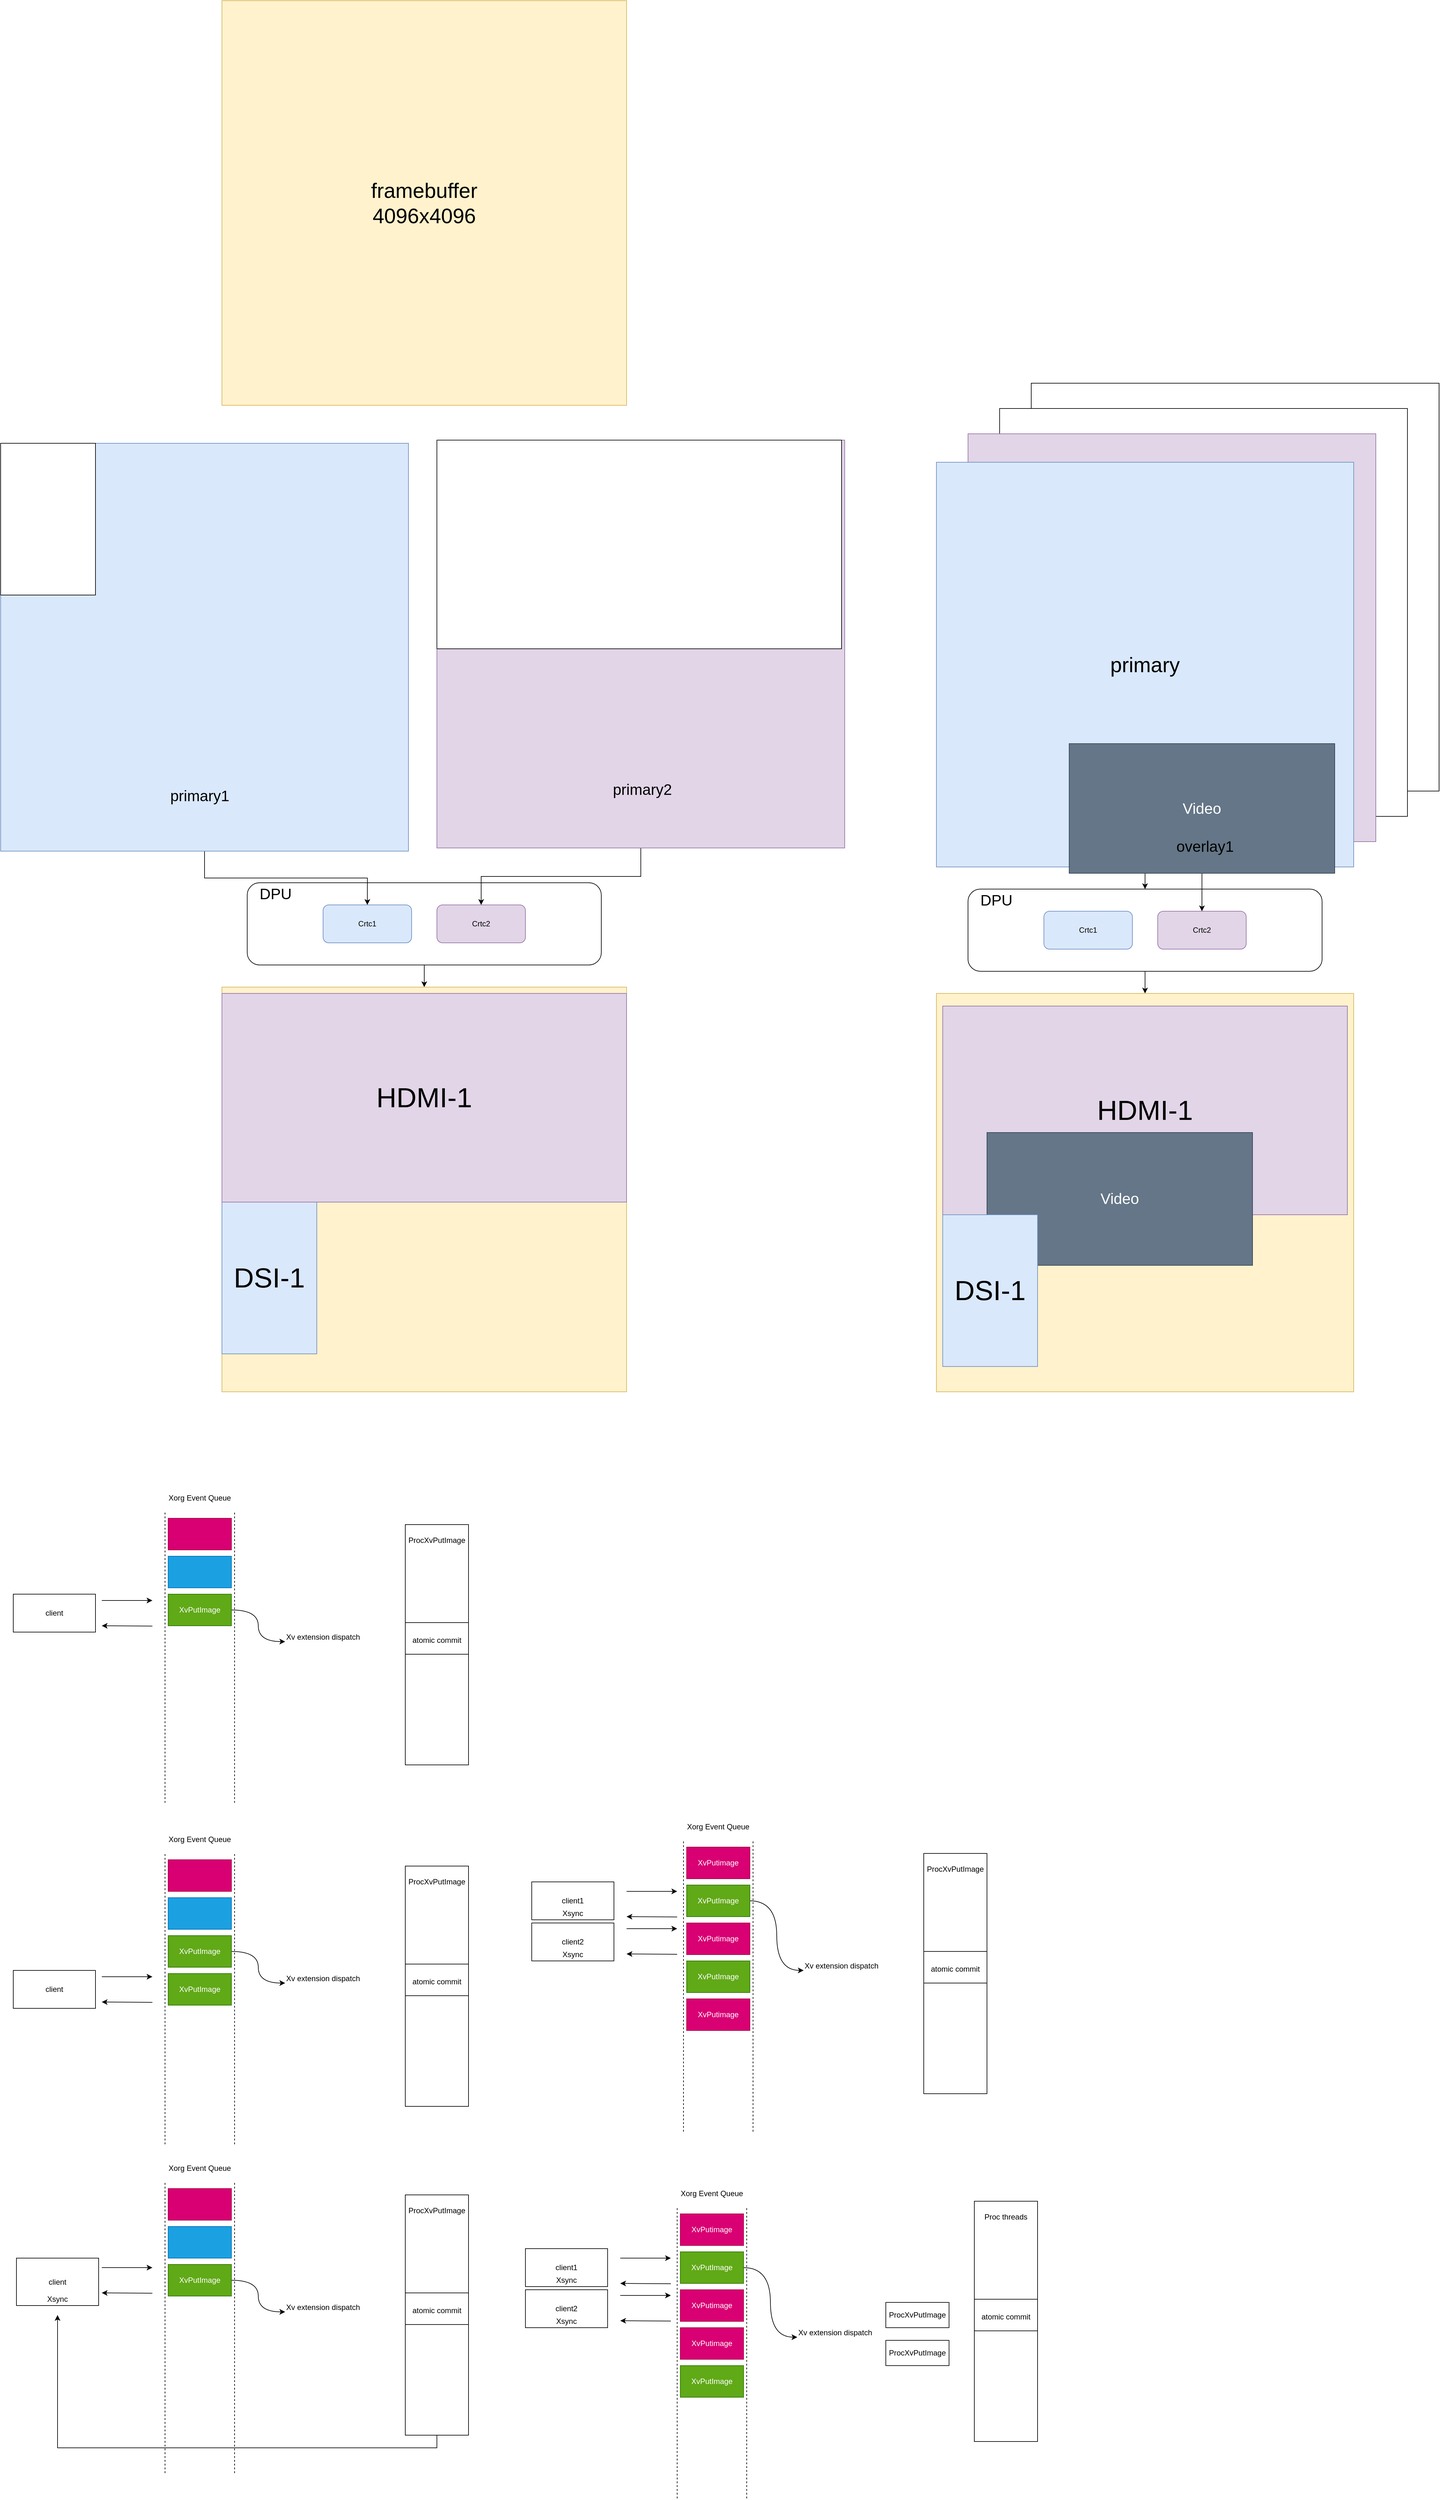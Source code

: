 <mxfile version="24.7.4">
  <diagram name="第 1 页" id="Oe-4cTkl3s7n0xvDIH4M">
    <mxGraphModel dx="6310" dy="5865" grid="1" gridSize="10" guides="1" tooltips="1" connect="1" arrows="1" fold="1" page="1" pageScale="1" pageWidth="4681" pageHeight="3300" math="0" shadow="0">
      <root>
        <mxCell id="0" />
        <mxCell id="1" parent="0" />
        <mxCell id="RSwYuJNzkGerV1QqQmZ3-30" value="" style="whiteSpace=wrap;html=1;aspect=fixed;" parent="1" vertex="1">
          <mxGeometry x="1430" y="-105" width="645" height="645" as="geometry" />
        </mxCell>
        <mxCell id="RSwYuJNzkGerV1QqQmZ3-29" value="" style="whiteSpace=wrap;html=1;aspect=fixed;" parent="1" vertex="1">
          <mxGeometry x="1380" y="-65" width="645" height="645" as="geometry" />
        </mxCell>
        <mxCell id="RSwYuJNzkGerV1QqQmZ3-28" value="" style="whiteSpace=wrap;html=1;aspect=fixed;fillColor=#e1d5e7;strokeColor=#9673a6;" parent="1" vertex="1">
          <mxGeometry x="1330" y="-25" width="645" height="645" as="geometry" />
        </mxCell>
        <mxCell id="RSwYuJNzkGerV1QqQmZ3-15" style="edgeStyle=orthogonalEdgeStyle;rounded=0;orthogonalLoop=1;jettySize=auto;html=1;entryX=0.5;entryY=0;entryDx=0;entryDy=0;" parent="1" source="RSwYuJNzkGerV1QqQmZ3-8" target="RSwYuJNzkGerV1QqQmZ3-5" edge="1">
          <mxGeometry relative="1" as="geometry" />
        </mxCell>
        <mxCell id="RSwYuJNzkGerV1QqQmZ3-8" value="" style="rounded=1;whiteSpace=wrap;html=1;" parent="1" vertex="1">
          <mxGeometry x="190" y="685" width="560" height="130" as="geometry" />
        </mxCell>
        <mxCell id="RSwYuJNzkGerV1QqQmZ3-5" value="" style="rounded=0;whiteSpace=wrap;html=1;fillColor=#fff2cc;strokeColor=#d6b656;" parent="1" vertex="1">
          <mxGeometry x="150" y="850" width="640" height="640" as="geometry" />
        </mxCell>
        <mxCell id="RSwYuJNzkGerV1QqQmZ3-1" value="Crtc1" style="rounded=1;whiteSpace=wrap;html=1;fillColor=#dae8fc;strokeColor=#6c8ebf;" parent="1" vertex="1">
          <mxGeometry x="310" y="720" width="140" height="60" as="geometry" />
        </mxCell>
        <mxCell id="RSwYuJNzkGerV1QqQmZ3-2" value="Crtc2" style="rounded=1;whiteSpace=wrap;html=1;fillColor=#e1d5e7;strokeColor=#9673a6;" parent="1" vertex="1">
          <mxGeometry x="490" y="720" width="140" height="60" as="geometry" />
        </mxCell>
        <mxCell id="RSwYuJNzkGerV1QqQmZ3-3" value="&lt;font style=&quot;font-size: 44px;&quot;&gt;DSI-1&lt;/font&gt;" style="rounded=0;whiteSpace=wrap;html=1;fillColor=#dae8fc;strokeColor=#6c8ebf;" parent="1" vertex="1">
          <mxGeometry x="150" y="1190" width="150" height="240" as="geometry" />
        </mxCell>
        <mxCell id="RSwYuJNzkGerV1QqQmZ3-4" value="&lt;font style=&quot;font-size: 44px;&quot;&gt;HDMI-1&lt;/font&gt;" style="rounded=0;whiteSpace=wrap;html=1;fillColor=#e1d5e7;strokeColor=#9673a6;" parent="1" vertex="1">
          <mxGeometry x="150" y="860" width="640" height="330" as="geometry" />
        </mxCell>
        <mxCell id="RSwYuJNzkGerV1QqQmZ3-9" value="&lt;font style=&quot;font-size: 24px;&quot;&gt;DPU&lt;/font&gt;" style="text;html=1;align=center;verticalAlign=middle;whiteSpace=wrap;rounded=0;" parent="1" vertex="1">
          <mxGeometry x="200" y="685" width="70" height="35" as="geometry" />
        </mxCell>
        <mxCell id="RSwYuJNzkGerV1QqQmZ3-17" style="edgeStyle=orthogonalEdgeStyle;rounded=0;orthogonalLoop=1;jettySize=auto;html=1;entryX=0.5;entryY=0;entryDx=0;entryDy=0;" parent="1" source="RSwYuJNzkGerV1QqQmZ3-18" target="RSwYuJNzkGerV1QqQmZ3-19" edge="1">
          <mxGeometry relative="1" as="geometry" />
        </mxCell>
        <mxCell id="RSwYuJNzkGerV1QqQmZ3-18" value="" style="rounded=1;whiteSpace=wrap;html=1;" parent="1" vertex="1">
          <mxGeometry x="1330" y="695" width="560" height="130" as="geometry" />
        </mxCell>
        <mxCell id="RSwYuJNzkGerV1QqQmZ3-19" value="" style="rounded=0;whiteSpace=wrap;html=1;fillColor=#fff2cc;strokeColor=#d6b656;" parent="1" vertex="1">
          <mxGeometry x="1280" y="860" width="660" height="630" as="geometry" />
        </mxCell>
        <mxCell id="RSwYuJNzkGerV1QqQmZ3-20" value="Crtc1" style="rounded=1;whiteSpace=wrap;html=1;fillColor=#dae8fc;strokeColor=#6c8ebf;" parent="1" vertex="1">
          <mxGeometry x="1450" y="730" width="140" height="60" as="geometry" />
        </mxCell>
        <mxCell id="RSwYuJNzkGerV1QqQmZ3-21" value="Crtc2" style="rounded=1;whiteSpace=wrap;html=1;fillColor=#e1d5e7;strokeColor=#9673a6;" parent="1" vertex="1">
          <mxGeometry x="1630" y="730" width="140" height="60" as="geometry" />
        </mxCell>
        <mxCell id="RSwYuJNzkGerV1QqQmZ3-23" value="&lt;font style=&quot;font-size: 44px;&quot;&gt;HDMI-1&lt;/font&gt;" style="rounded=0;whiteSpace=wrap;html=1;fillColor=#e1d5e7;strokeColor=#9673a6;" parent="1" vertex="1">
          <mxGeometry x="1290" y="880" width="640" height="330" as="geometry" />
        </mxCell>
        <mxCell id="RSwYuJNzkGerV1QqQmZ3-24" style="edgeStyle=orthogonalEdgeStyle;rounded=0;orthogonalLoop=1;jettySize=auto;html=1;entryX=0.5;entryY=0;entryDx=0;entryDy=0;" parent="1" source="RSwYuJNzkGerV1QqQmZ3-25" target="RSwYuJNzkGerV1QqQmZ3-18" edge="1">
          <mxGeometry relative="1" as="geometry" />
        </mxCell>
        <mxCell id="RSwYuJNzkGerV1QqQmZ3-25" value="&lt;span style=&quot;font-size: 33px;&quot;&gt;primary&lt;/span&gt;" style="rounded=0;whiteSpace=wrap;html=1;fillColor=#dae8fc;strokeColor=#6c8ebf;" parent="1" vertex="1">
          <mxGeometry x="1280" y="20" width="660" height="640" as="geometry" />
        </mxCell>
        <mxCell id="RSwYuJNzkGerV1QqQmZ3-26" value="&lt;font style=&quot;font-size: 24px;&quot;&gt;DPU&lt;/font&gt;" style="text;html=1;align=center;verticalAlign=middle;whiteSpace=wrap;rounded=0;" parent="1" vertex="1">
          <mxGeometry x="1340" y="695" width="70" height="35" as="geometry" />
        </mxCell>
        <mxCell id="RSwYuJNzkGerV1QqQmZ3-43" style="edgeStyle=orthogonalEdgeStyle;rounded=0;orthogonalLoop=1;jettySize=auto;html=1;" parent="1" source="RSwYuJNzkGerV1QqQmZ3-27" target="RSwYuJNzkGerV1QqQmZ3-21" edge="1">
          <mxGeometry relative="1" as="geometry" />
        </mxCell>
        <mxCell id="RSwYuJNzkGerV1QqQmZ3-27" value="&lt;font style=&quot;font-size: 24px;&quot;&gt;Video&lt;/font&gt;" style="rounded=0;whiteSpace=wrap;html=1;fillColor=#647687;fontColor=#ffffff;strokeColor=#314354;" parent="1" vertex="1">
          <mxGeometry x="1490" y="465" width="420" height="205" as="geometry" />
        </mxCell>
        <mxCell id="RSwYuJNzkGerV1QqQmZ3-37" style="edgeStyle=orthogonalEdgeStyle;rounded=0;orthogonalLoop=1;jettySize=auto;html=1;" parent="1" source="RSwYuJNzkGerV1QqQmZ3-31" target="RSwYuJNzkGerV1QqQmZ3-1" edge="1">
          <mxGeometry relative="1" as="geometry" />
        </mxCell>
        <mxCell id="RSwYuJNzkGerV1QqQmZ3-31" value="" style="whiteSpace=wrap;html=1;aspect=fixed;fillColor=#dae8fc;strokeColor=#6c8ebf;" parent="1" vertex="1">
          <mxGeometry x="-200" y="-10" width="645" height="645" as="geometry" />
        </mxCell>
        <mxCell id="RSwYuJNzkGerV1QqQmZ3-32" value="&lt;font style=&quot;font-size: 33px;&quot;&gt;framebuffer&lt;/font&gt;&lt;div&gt;&lt;font style=&quot;font-size: 33px;&quot;&gt;4096x4096&lt;/font&gt;&lt;/div&gt;" style="rounded=0;whiteSpace=wrap;html=1;fillColor=#fff2cc;strokeColor=#d6b656;" parent="1" vertex="1">
          <mxGeometry x="150" y="-710" width="640" height="640" as="geometry" />
        </mxCell>
        <mxCell id="RSwYuJNzkGerV1QqQmZ3-38" style="edgeStyle=orthogonalEdgeStyle;rounded=0;orthogonalLoop=1;jettySize=auto;html=1;entryX=0.5;entryY=0;entryDx=0;entryDy=0;" parent="1" source="RSwYuJNzkGerV1QqQmZ3-33" target="RSwYuJNzkGerV1QqQmZ3-2" edge="1">
          <mxGeometry relative="1" as="geometry" />
        </mxCell>
        <mxCell id="RSwYuJNzkGerV1QqQmZ3-33" value="" style="whiteSpace=wrap;html=1;aspect=fixed;fillColor=#e1d5e7;strokeColor=#9673a6;" parent="1" vertex="1">
          <mxGeometry x="490" y="-15" width="645" height="645" as="geometry" />
        </mxCell>
        <mxCell id="RSwYuJNzkGerV1QqQmZ3-34" value="" style="rounded=0;whiteSpace=wrap;html=1;" parent="1" vertex="1">
          <mxGeometry x="-200" y="-10" width="150" height="240" as="geometry" />
        </mxCell>
        <mxCell id="RSwYuJNzkGerV1QqQmZ3-35" value="" style="rounded=0;whiteSpace=wrap;html=1;" parent="1" vertex="1">
          <mxGeometry x="490" y="-15" width="640" height="330" as="geometry" />
        </mxCell>
        <mxCell id="RSwYuJNzkGerV1QqQmZ3-39" value="&lt;font style=&quot;font-size: 24px;&quot;&gt;primary1&lt;/font&gt;" style="text;html=1;align=center;verticalAlign=middle;whiteSpace=wrap;rounded=0;" parent="1" vertex="1">
          <mxGeometry x="80" y="530" width="70" height="35" as="geometry" />
        </mxCell>
        <mxCell id="RSwYuJNzkGerV1QqQmZ3-40" value="&lt;font style=&quot;font-size: 24px;&quot;&gt;primary2&lt;/font&gt;" style="text;html=1;align=center;verticalAlign=middle;whiteSpace=wrap;rounded=0;" parent="1" vertex="1">
          <mxGeometry x="780" y="520" width="70" height="35" as="geometry" />
        </mxCell>
        <mxCell id="RSwYuJNzkGerV1QqQmZ3-41" value="&lt;font style=&quot;font-size: 24px;&quot;&gt;overlay1&lt;/font&gt;" style="text;html=1;align=center;verticalAlign=middle;whiteSpace=wrap;rounded=0;" parent="1" vertex="1">
          <mxGeometry x="1670" y="610" width="70" height="35" as="geometry" />
        </mxCell>
        <mxCell id="RSwYuJNzkGerV1QqQmZ3-42" value="&lt;font style=&quot;font-size: 24px;&quot;&gt;Video&lt;/font&gt;" style="rounded=0;whiteSpace=wrap;html=1;fillColor=#647687;fontColor=#ffffff;strokeColor=#314354;" parent="1" vertex="1">
          <mxGeometry x="1360" y="1080" width="420" height="210" as="geometry" />
        </mxCell>
        <mxCell id="RSwYuJNzkGerV1QqQmZ3-22" value="&lt;font style=&quot;font-size: 44px;&quot;&gt;DSI-1&lt;/font&gt;" style="rounded=0;whiteSpace=wrap;html=1;fillColor=#dae8fc;strokeColor=#6c8ebf;" parent="1" vertex="1">
          <mxGeometry x="1290" y="1210" width="150" height="240" as="geometry" />
        </mxCell>
        <mxCell id="eqNbIaN43NpxdxYcb78C-1" value="" style="rounded=0;whiteSpace=wrap;html=1;fillColor=#d80073;strokeColor=#A50040;fontColor=#ffffff;" vertex="1" parent="1">
          <mxGeometry x="65" y="2230" width="100" height="50" as="geometry" />
        </mxCell>
        <mxCell id="eqNbIaN43NpxdxYcb78C-2" value="" style="endArrow=none;dashed=1;html=1;rounded=0;" edge="1" parent="1">
          <mxGeometry width="50" height="50" relative="1" as="geometry">
            <mxPoint x="60" y="2680" as="sourcePoint" />
            <mxPoint x="60" y="2220" as="targetPoint" />
          </mxGeometry>
        </mxCell>
        <mxCell id="eqNbIaN43NpxdxYcb78C-3" value="" style="endArrow=none;dashed=1;html=1;rounded=0;" edge="1" parent="1">
          <mxGeometry width="50" height="50" relative="1" as="geometry">
            <mxPoint x="170" y="2680" as="sourcePoint" />
            <mxPoint x="170" y="2220" as="targetPoint" />
          </mxGeometry>
        </mxCell>
        <mxCell id="eqNbIaN43NpxdxYcb78C-4" value="" style="rounded=0;whiteSpace=wrap;html=1;fillColor=#1ba1e2;strokeColor=#006EAF;fontColor=#ffffff;" vertex="1" parent="1">
          <mxGeometry x="65" y="2290" width="100" height="50" as="geometry" />
        </mxCell>
        <mxCell id="eqNbIaN43NpxdxYcb78C-24" style="edgeStyle=orthogonalEdgeStyle;rounded=0;orthogonalLoop=1;jettySize=auto;html=1;entryX=0;entryY=0.5;entryDx=0;entryDy=0;curved=1;" edge="1" parent="1" source="eqNbIaN43NpxdxYcb78C-5" target="eqNbIaN43NpxdxYcb78C-13">
          <mxGeometry relative="1" as="geometry" />
        </mxCell>
        <mxCell id="eqNbIaN43NpxdxYcb78C-5" value="XvPutImage" style="rounded=0;whiteSpace=wrap;html=1;fillColor=#60a917;strokeColor=#2D7600;fontColor=#ffffff;" vertex="1" parent="1">
          <mxGeometry x="65" y="2350" width="100" height="50" as="geometry" />
        </mxCell>
        <mxCell id="eqNbIaN43NpxdxYcb78C-6" value="XvPutImage" style="rounded=0;whiteSpace=wrap;html=1;fillColor=#60a917;strokeColor=#2D7600;fontColor=#ffffff;" vertex="1" parent="1">
          <mxGeometry x="65" y="2410" width="100" height="50" as="geometry" />
        </mxCell>
        <mxCell id="eqNbIaN43NpxdxYcb78C-7" value="client" style="rounded=0;whiteSpace=wrap;html=1;" vertex="1" parent="1">
          <mxGeometry x="-180" y="2405" width="130" height="60" as="geometry" />
        </mxCell>
        <mxCell id="eqNbIaN43NpxdxYcb78C-8" value="Xorg Event Queue&lt;div&gt;&lt;br&gt;&lt;/div&gt;" style="text;html=1;align=center;verticalAlign=middle;whiteSpace=wrap;rounded=0;" vertex="1" parent="1">
          <mxGeometry x="55" y="2190" width="120" height="30" as="geometry" />
        </mxCell>
        <mxCell id="eqNbIaN43NpxdxYcb78C-10" value="" style="endArrow=classic;html=1;rounded=0;" edge="1" parent="1">
          <mxGeometry width="50" height="50" relative="1" as="geometry">
            <mxPoint x="-40" y="2415" as="sourcePoint" />
            <mxPoint x="40" y="2415" as="targetPoint" />
          </mxGeometry>
        </mxCell>
        <mxCell id="eqNbIaN43NpxdxYcb78C-12" value="" style="endArrow=classic;html=1;rounded=0;" edge="1" parent="1">
          <mxGeometry width="50" height="50" relative="1" as="geometry">
            <mxPoint x="40" y="2455.5" as="sourcePoint" />
            <mxPoint x="-40" y="2455" as="targetPoint" />
          </mxGeometry>
        </mxCell>
        <mxCell id="eqNbIaN43NpxdxYcb78C-13" value="Xv extension dispatch&lt;div&gt;&lt;br&gt;&lt;/div&gt;" style="text;html=1;align=center;verticalAlign=middle;whiteSpace=wrap;rounded=0;" vertex="1" parent="1">
          <mxGeometry x="250" y="2410" width="120" height="30" as="geometry" />
        </mxCell>
        <mxCell id="eqNbIaN43NpxdxYcb78C-14" value="ProcXvPutImage&lt;div&gt;&lt;br&gt;&lt;/div&gt;&lt;div&gt;&lt;br&gt;&lt;/div&gt;&lt;div&gt;&lt;br&gt;&lt;/div&gt;&lt;div&gt;&lt;br&gt;&lt;/div&gt;&lt;div&gt;&lt;br&gt;&lt;/div&gt;&lt;div&gt;&lt;br&gt;&lt;/div&gt;&lt;div&gt;&lt;br&gt;&lt;/div&gt;&lt;div&gt;&lt;br&gt;&lt;/div&gt;&lt;div&gt;&lt;br&gt;&lt;/div&gt;&lt;div&gt;&lt;br&gt;&lt;/div&gt;&lt;div&gt;atomic commit&lt;/div&gt;&lt;div&gt;&lt;br&gt;&lt;/div&gt;&lt;div&gt;&lt;br&gt;&lt;/div&gt;&lt;div&gt;&lt;br&gt;&lt;/div&gt;&lt;div&gt;&lt;br&gt;&lt;/div&gt;&lt;div&gt;&lt;br&gt;&lt;/div&gt;&lt;div&gt;&lt;br&gt;&lt;/div&gt;&lt;div&gt;&lt;br&gt;&lt;/div&gt;&lt;div&gt;&lt;br&gt;&lt;/div&gt;&lt;div&gt;&lt;br&gt;&lt;/div&gt;&lt;div&gt;&lt;br&gt;&lt;/div&gt;&lt;div&gt;&lt;br&gt;&lt;/div&gt;&lt;div&gt;&lt;br&gt;&lt;/div&gt;" style="rounded=0;whiteSpace=wrap;html=1;align=center;" vertex="1" parent="1">
          <mxGeometry x="440" y="2240" width="100" height="380" as="geometry" />
        </mxCell>
        <mxCell id="eqNbIaN43NpxdxYcb78C-20" value="" style="endArrow=none;html=1;rounded=0;" edge="1" parent="1">
          <mxGeometry width="50" height="50" relative="1" as="geometry">
            <mxPoint x="440" y="2395" as="sourcePoint" />
            <mxPoint x="510" y="2395" as="targetPoint" />
            <Array as="points">
              <mxPoint x="510" y="2395" />
              <mxPoint x="540" y="2395" />
            </Array>
          </mxGeometry>
        </mxCell>
        <mxCell id="eqNbIaN43NpxdxYcb78C-21" value="" style="endArrow=none;html=1;rounded=0;" edge="1" parent="1" target="eqNbIaN43NpxdxYcb78C-14">
          <mxGeometry width="50" height="50" relative="1" as="geometry">
            <mxPoint x="440" y="2445" as="sourcePoint" />
            <mxPoint x="510" y="2445" as="targetPoint" />
            <Array as="points">
              <mxPoint x="510" y="2445" />
              <mxPoint x="540" y="2445" />
            </Array>
          </mxGeometry>
        </mxCell>
        <mxCell id="eqNbIaN43NpxdxYcb78C-26" value="" style="rounded=0;whiteSpace=wrap;html=1;fillColor=#d80073;strokeColor=#A50040;fontColor=#ffffff;" vertex="1" parent="1">
          <mxGeometry x="65" y="2750" width="100" height="50" as="geometry" />
        </mxCell>
        <mxCell id="eqNbIaN43NpxdxYcb78C-27" value="" style="endArrow=none;dashed=1;html=1;rounded=0;" edge="1" parent="1">
          <mxGeometry width="50" height="50" relative="1" as="geometry">
            <mxPoint x="60" y="3200" as="sourcePoint" />
            <mxPoint x="60" y="2740" as="targetPoint" />
          </mxGeometry>
        </mxCell>
        <mxCell id="eqNbIaN43NpxdxYcb78C-28" value="" style="endArrow=none;dashed=1;html=1;rounded=0;" edge="1" parent="1">
          <mxGeometry width="50" height="50" relative="1" as="geometry">
            <mxPoint x="170" y="3200" as="sourcePoint" />
            <mxPoint x="170" y="2740" as="targetPoint" />
          </mxGeometry>
        </mxCell>
        <mxCell id="eqNbIaN43NpxdxYcb78C-29" value="" style="rounded=0;whiteSpace=wrap;html=1;fillColor=#1ba1e2;strokeColor=#006EAF;fontColor=#ffffff;" vertex="1" parent="1">
          <mxGeometry x="65" y="2810" width="100" height="50" as="geometry" />
        </mxCell>
        <mxCell id="eqNbIaN43NpxdxYcb78C-30" style="edgeStyle=orthogonalEdgeStyle;rounded=0;orthogonalLoop=1;jettySize=auto;html=1;entryX=0;entryY=0.5;entryDx=0;entryDy=0;curved=1;" edge="1" parent="1" source="eqNbIaN43NpxdxYcb78C-31" target="eqNbIaN43NpxdxYcb78C-37">
          <mxGeometry relative="1" as="geometry" />
        </mxCell>
        <mxCell id="eqNbIaN43NpxdxYcb78C-31" value="XvPutImage" style="rounded=0;whiteSpace=wrap;html=1;fillColor=#60a917;strokeColor=#2D7600;fontColor=#ffffff;" vertex="1" parent="1">
          <mxGeometry x="65" y="2870" width="100" height="50" as="geometry" />
        </mxCell>
        <mxCell id="eqNbIaN43NpxdxYcb78C-33" value="client" style="rounded=0;whiteSpace=wrap;html=1;" vertex="1" parent="1">
          <mxGeometry x="-175" y="2860" width="130" height="75" as="geometry" />
        </mxCell>
        <mxCell id="eqNbIaN43NpxdxYcb78C-34" value="Xorg Event Queue&lt;div&gt;&lt;br&gt;&lt;/div&gt;" style="text;html=1;align=center;verticalAlign=middle;whiteSpace=wrap;rounded=0;" vertex="1" parent="1">
          <mxGeometry x="55" y="2710" width="120" height="30" as="geometry" />
        </mxCell>
        <mxCell id="eqNbIaN43NpxdxYcb78C-35" value="" style="endArrow=classic;html=1;rounded=0;" edge="1" parent="1">
          <mxGeometry width="50" height="50" relative="1" as="geometry">
            <mxPoint x="-40" y="2875" as="sourcePoint" />
            <mxPoint x="40" y="2875" as="targetPoint" />
          </mxGeometry>
        </mxCell>
        <mxCell id="eqNbIaN43NpxdxYcb78C-36" value="" style="endArrow=classic;html=1;rounded=0;" edge="1" parent="1">
          <mxGeometry width="50" height="50" relative="1" as="geometry">
            <mxPoint x="40" y="2915.5" as="sourcePoint" />
            <mxPoint x="-40" y="2915" as="targetPoint" />
          </mxGeometry>
        </mxCell>
        <mxCell id="eqNbIaN43NpxdxYcb78C-37" value="Xv extension dispatch&lt;div&gt;&lt;br&gt;&lt;/div&gt;" style="text;html=1;align=center;verticalAlign=middle;whiteSpace=wrap;rounded=0;" vertex="1" parent="1">
          <mxGeometry x="250" y="2930" width="120" height="30" as="geometry" />
        </mxCell>
        <mxCell id="eqNbIaN43NpxdxYcb78C-42" style="edgeStyle=orthogonalEdgeStyle;rounded=0;orthogonalLoop=1;jettySize=auto;html=1;exitX=0.5;exitY=1;exitDx=0;exitDy=0;entryX=0.5;entryY=1;entryDx=0;entryDy=0;" edge="1" parent="1" source="eqNbIaN43NpxdxYcb78C-38" target="eqNbIaN43NpxdxYcb78C-41">
          <mxGeometry relative="1" as="geometry">
            <Array as="points">
              <mxPoint x="490" y="3160" />
              <mxPoint x="-110" y="3160" />
            </Array>
          </mxGeometry>
        </mxCell>
        <mxCell id="eqNbIaN43NpxdxYcb78C-38" value="ProcXvPutImage&lt;div&gt;&lt;br&gt;&lt;/div&gt;&lt;div&gt;&lt;br&gt;&lt;/div&gt;&lt;div&gt;&lt;br&gt;&lt;/div&gt;&lt;div&gt;&lt;br&gt;&lt;/div&gt;&lt;div&gt;&lt;br&gt;&lt;/div&gt;&lt;div&gt;&lt;br&gt;&lt;/div&gt;&lt;div&gt;&lt;br&gt;&lt;/div&gt;&lt;div&gt;&lt;br&gt;&lt;/div&gt;&lt;div&gt;&lt;br&gt;&lt;/div&gt;&lt;div&gt;&lt;br&gt;&lt;/div&gt;&lt;div&gt;atomic commit&lt;/div&gt;&lt;div&gt;&lt;br&gt;&lt;/div&gt;&lt;div&gt;&lt;br&gt;&lt;/div&gt;&lt;div&gt;&lt;br&gt;&lt;/div&gt;&lt;div&gt;&lt;br&gt;&lt;/div&gt;&lt;div&gt;&lt;br&gt;&lt;/div&gt;&lt;div&gt;&lt;br&gt;&lt;/div&gt;&lt;div&gt;&lt;br&gt;&lt;/div&gt;&lt;div&gt;&lt;br&gt;&lt;/div&gt;&lt;div&gt;&lt;br&gt;&lt;/div&gt;&lt;div&gt;&lt;br&gt;&lt;/div&gt;&lt;div&gt;&lt;br&gt;&lt;/div&gt;&lt;div&gt;&lt;br&gt;&lt;/div&gt;" style="rounded=0;whiteSpace=wrap;html=1;align=center;" vertex="1" parent="1">
          <mxGeometry x="440" y="2760" width="100" height="380" as="geometry" />
        </mxCell>
        <mxCell id="eqNbIaN43NpxdxYcb78C-39" value="" style="endArrow=none;html=1;rounded=0;" edge="1" parent="1">
          <mxGeometry width="50" height="50" relative="1" as="geometry">
            <mxPoint x="440" y="2915" as="sourcePoint" />
            <mxPoint x="510" y="2915" as="targetPoint" />
            <Array as="points">
              <mxPoint x="510" y="2915" />
              <mxPoint x="540" y="2915" />
            </Array>
          </mxGeometry>
        </mxCell>
        <mxCell id="eqNbIaN43NpxdxYcb78C-40" value="" style="endArrow=none;html=1;rounded=0;" edge="1" parent="1" target="eqNbIaN43NpxdxYcb78C-38">
          <mxGeometry width="50" height="50" relative="1" as="geometry">
            <mxPoint x="440" y="2965" as="sourcePoint" />
            <mxPoint x="510" y="2965" as="targetPoint" />
            <Array as="points">
              <mxPoint x="510" y="2965" />
              <mxPoint x="540" y="2965" />
            </Array>
          </mxGeometry>
        </mxCell>
        <mxCell id="eqNbIaN43NpxdxYcb78C-41" value="Xsync" style="text;html=1;align=center;verticalAlign=middle;whiteSpace=wrap;rounded=0;" vertex="1" parent="1">
          <mxGeometry x="-170" y="2900" width="120" height="50" as="geometry" />
        </mxCell>
        <mxCell id="eqNbIaN43NpxdxYcb78C-43" value="XvPutimage" style="rounded=0;whiteSpace=wrap;html=1;fillColor=#d80073;strokeColor=#A50040;fontColor=#ffffff;" vertex="1" parent="1">
          <mxGeometry x="885" y="2210" width="100" height="50" as="geometry" />
        </mxCell>
        <mxCell id="eqNbIaN43NpxdxYcb78C-44" value="" style="endArrow=none;dashed=1;html=1;rounded=0;" edge="1" parent="1">
          <mxGeometry width="50" height="50" relative="1" as="geometry">
            <mxPoint x="880" y="2660" as="sourcePoint" />
            <mxPoint x="880" y="2200" as="targetPoint" />
          </mxGeometry>
        </mxCell>
        <mxCell id="eqNbIaN43NpxdxYcb78C-45" value="" style="endArrow=none;dashed=1;html=1;rounded=0;" edge="1" parent="1">
          <mxGeometry width="50" height="50" relative="1" as="geometry">
            <mxPoint x="990" y="2660" as="sourcePoint" />
            <mxPoint x="990" y="2200" as="targetPoint" />
          </mxGeometry>
        </mxCell>
        <mxCell id="eqNbIaN43NpxdxYcb78C-46" value="XvPutimage" style="rounded=0;whiteSpace=wrap;html=1;fillColor=#d80073;strokeColor=#A50040;fontColor=#ffffff;" vertex="1" parent="1">
          <mxGeometry x="885" y="2330" width="100" height="50" as="geometry" />
        </mxCell>
        <mxCell id="eqNbIaN43NpxdxYcb78C-47" style="edgeStyle=orthogonalEdgeStyle;rounded=0;orthogonalLoop=1;jettySize=auto;html=1;entryX=0;entryY=0.5;entryDx=0;entryDy=0;curved=1;" edge="1" parent="1" source="eqNbIaN43NpxdxYcb78C-48" target="eqNbIaN43NpxdxYcb78C-54">
          <mxGeometry relative="1" as="geometry" />
        </mxCell>
        <mxCell id="eqNbIaN43NpxdxYcb78C-48" value="XvPutImage" style="rounded=0;whiteSpace=wrap;html=1;fillColor=#60a917;strokeColor=#2D7600;fontColor=#ffffff;" vertex="1" parent="1">
          <mxGeometry x="885" y="2270" width="100" height="50" as="geometry" />
        </mxCell>
        <mxCell id="eqNbIaN43NpxdxYcb78C-50" value="client2" style="rounded=0;whiteSpace=wrap;html=1;" vertex="1" parent="1">
          <mxGeometry x="640" y="2330" width="130" height="60" as="geometry" />
        </mxCell>
        <mxCell id="eqNbIaN43NpxdxYcb78C-51" value="Xorg Event Queue&lt;div&gt;&lt;br&gt;&lt;/div&gt;" style="text;html=1;align=center;verticalAlign=middle;whiteSpace=wrap;rounded=0;" vertex="1" parent="1">
          <mxGeometry x="875" y="2170" width="120" height="30" as="geometry" />
        </mxCell>
        <mxCell id="eqNbIaN43NpxdxYcb78C-52" value="" style="endArrow=classic;html=1;rounded=0;" edge="1" parent="1">
          <mxGeometry width="50" height="50" relative="1" as="geometry">
            <mxPoint x="790" y="2339" as="sourcePoint" />
            <mxPoint x="870" y="2339" as="targetPoint" />
          </mxGeometry>
        </mxCell>
        <mxCell id="eqNbIaN43NpxdxYcb78C-53" value="" style="endArrow=classic;html=1;rounded=0;" edge="1" parent="1">
          <mxGeometry width="50" height="50" relative="1" as="geometry">
            <mxPoint x="870" y="2379.5" as="sourcePoint" />
            <mxPoint x="790" y="2379" as="targetPoint" />
          </mxGeometry>
        </mxCell>
        <mxCell id="eqNbIaN43NpxdxYcb78C-54" value="Xv extension dispatch&lt;div&gt;&lt;br&gt;&lt;/div&gt;" style="text;html=1;align=center;verticalAlign=middle;whiteSpace=wrap;rounded=0;" vertex="1" parent="1">
          <mxGeometry x="1070" y="2390" width="120" height="30" as="geometry" />
        </mxCell>
        <mxCell id="eqNbIaN43NpxdxYcb78C-55" value="ProcXvPutImage&lt;div&gt;&lt;br&gt;&lt;/div&gt;&lt;div&gt;&lt;br&gt;&lt;/div&gt;&lt;div&gt;&lt;br&gt;&lt;/div&gt;&lt;div&gt;&lt;br&gt;&lt;/div&gt;&lt;div&gt;&lt;br&gt;&lt;/div&gt;&lt;div&gt;&lt;br&gt;&lt;/div&gt;&lt;div&gt;&lt;br&gt;&lt;/div&gt;&lt;div&gt;&lt;br&gt;&lt;/div&gt;&lt;div&gt;&lt;br&gt;&lt;/div&gt;&lt;div&gt;&lt;br&gt;&lt;/div&gt;&lt;div&gt;atomic commit&lt;/div&gt;&lt;div&gt;&lt;br&gt;&lt;/div&gt;&lt;div&gt;&lt;br&gt;&lt;/div&gt;&lt;div&gt;&lt;br&gt;&lt;/div&gt;&lt;div&gt;&lt;br&gt;&lt;/div&gt;&lt;div&gt;&lt;br&gt;&lt;/div&gt;&lt;div&gt;&lt;br&gt;&lt;/div&gt;&lt;div&gt;&lt;br&gt;&lt;/div&gt;&lt;div&gt;&lt;br&gt;&lt;/div&gt;&lt;div&gt;&lt;br&gt;&lt;/div&gt;&lt;div&gt;&lt;br&gt;&lt;/div&gt;&lt;div&gt;&lt;br&gt;&lt;/div&gt;&lt;div&gt;&lt;br&gt;&lt;/div&gt;" style="rounded=0;whiteSpace=wrap;html=1;align=center;" vertex="1" parent="1">
          <mxGeometry x="1260" y="2220" width="100" height="380" as="geometry" />
        </mxCell>
        <mxCell id="eqNbIaN43NpxdxYcb78C-56" value="" style="endArrow=none;html=1;rounded=0;" edge="1" parent="1">
          <mxGeometry width="50" height="50" relative="1" as="geometry">
            <mxPoint x="1260" y="2375" as="sourcePoint" />
            <mxPoint x="1330" y="2375" as="targetPoint" />
            <Array as="points">
              <mxPoint x="1330" y="2375" />
              <mxPoint x="1360" y="2375" />
            </Array>
          </mxGeometry>
        </mxCell>
        <mxCell id="eqNbIaN43NpxdxYcb78C-57" value="" style="endArrow=none;html=1;rounded=0;" edge="1" parent="1" target="eqNbIaN43NpxdxYcb78C-55">
          <mxGeometry width="50" height="50" relative="1" as="geometry">
            <mxPoint x="1260" y="2425" as="sourcePoint" />
            <mxPoint x="1330" y="2425" as="targetPoint" />
            <Array as="points">
              <mxPoint x="1330" y="2425" />
              <mxPoint x="1360" y="2425" />
            </Array>
          </mxGeometry>
        </mxCell>
        <mxCell id="eqNbIaN43NpxdxYcb78C-58" value="client1" style="rounded=0;whiteSpace=wrap;html=1;" vertex="1" parent="1">
          <mxGeometry x="640" y="2265" width="130" height="60" as="geometry" />
        </mxCell>
        <mxCell id="eqNbIaN43NpxdxYcb78C-59" value="" style="endArrow=classic;html=1;rounded=0;" edge="1" parent="1">
          <mxGeometry width="50" height="50" relative="1" as="geometry">
            <mxPoint x="790" y="2280" as="sourcePoint" />
            <mxPoint x="870" y="2280" as="targetPoint" />
          </mxGeometry>
        </mxCell>
        <mxCell id="eqNbIaN43NpxdxYcb78C-60" value="" style="endArrow=classic;html=1;rounded=0;" edge="1" parent="1">
          <mxGeometry width="50" height="50" relative="1" as="geometry">
            <mxPoint x="870" y="2320.5" as="sourcePoint" />
            <mxPoint x="790" y="2320" as="targetPoint" />
          </mxGeometry>
        </mxCell>
        <mxCell id="eqNbIaN43NpxdxYcb78C-61" value="Xsync" style="text;html=1;align=center;verticalAlign=middle;whiteSpace=wrap;rounded=0;" vertex="1" parent="1">
          <mxGeometry x="645" y="2290" width="120" height="50" as="geometry" />
        </mxCell>
        <mxCell id="eqNbIaN43NpxdxYcb78C-62" value="Xsync" style="text;html=1;align=center;verticalAlign=middle;whiteSpace=wrap;rounded=0;" vertex="1" parent="1">
          <mxGeometry x="645" y="2355" width="120" height="50" as="geometry" />
        </mxCell>
        <mxCell id="eqNbIaN43NpxdxYcb78C-63" value="XvPutimage" style="rounded=0;whiteSpace=wrap;html=1;fillColor=#d80073;strokeColor=#A50040;fontColor=#ffffff;" vertex="1" parent="1">
          <mxGeometry x="875" y="2790" width="100" height="50" as="geometry" />
        </mxCell>
        <mxCell id="eqNbIaN43NpxdxYcb78C-64" value="" style="endArrow=none;dashed=1;html=1;rounded=0;" edge="1" parent="1">
          <mxGeometry width="50" height="50" relative="1" as="geometry">
            <mxPoint x="870" y="3240" as="sourcePoint" />
            <mxPoint x="870" y="2780" as="targetPoint" />
          </mxGeometry>
        </mxCell>
        <mxCell id="eqNbIaN43NpxdxYcb78C-65" value="" style="endArrow=none;dashed=1;html=1;rounded=0;" edge="1" parent="1">
          <mxGeometry width="50" height="50" relative="1" as="geometry">
            <mxPoint x="980" y="3240" as="sourcePoint" />
            <mxPoint x="980" y="2780" as="targetPoint" />
          </mxGeometry>
        </mxCell>
        <mxCell id="eqNbIaN43NpxdxYcb78C-66" value="XvPutimage" style="rounded=0;whiteSpace=wrap;html=1;fillColor=#d80073;strokeColor=#A50040;fontColor=#ffffff;" vertex="1" parent="1">
          <mxGeometry x="875" y="2910" width="100" height="50" as="geometry" />
        </mxCell>
        <mxCell id="eqNbIaN43NpxdxYcb78C-67" style="edgeStyle=orthogonalEdgeStyle;rounded=0;orthogonalLoop=1;jettySize=auto;html=1;entryX=0;entryY=0.5;entryDx=0;entryDy=0;curved=1;" edge="1" parent="1" source="eqNbIaN43NpxdxYcb78C-68" target="eqNbIaN43NpxdxYcb78C-73">
          <mxGeometry relative="1" as="geometry" />
        </mxCell>
        <mxCell id="eqNbIaN43NpxdxYcb78C-68" value="XvPutImage" style="rounded=0;whiteSpace=wrap;html=1;fillColor=#60a917;strokeColor=#2D7600;fontColor=#ffffff;" vertex="1" parent="1">
          <mxGeometry x="875" y="2850" width="100" height="50" as="geometry" />
        </mxCell>
        <mxCell id="eqNbIaN43NpxdxYcb78C-69" value="client2" style="rounded=0;whiteSpace=wrap;html=1;" vertex="1" parent="1">
          <mxGeometry x="630" y="2910" width="130" height="60" as="geometry" />
        </mxCell>
        <mxCell id="eqNbIaN43NpxdxYcb78C-70" value="Xorg Event Queue&lt;div&gt;&lt;br&gt;&lt;/div&gt;" style="text;html=1;align=center;verticalAlign=middle;whiteSpace=wrap;rounded=0;" vertex="1" parent="1">
          <mxGeometry x="865" y="2750" width="120" height="30" as="geometry" />
        </mxCell>
        <mxCell id="eqNbIaN43NpxdxYcb78C-71" value="" style="endArrow=classic;html=1;rounded=0;" edge="1" parent="1">
          <mxGeometry width="50" height="50" relative="1" as="geometry">
            <mxPoint x="780" y="2919" as="sourcePoint" />
            <mxPoint x="860" y="2919" as="targetPoint" />
          </mxGeometry>
        </mxCell>
        <mxCell id="eqNbIaN43NpxdxYcb78C-72" value="" style="endArrow=classic;html=1;rounded=0;" edge="1" parent="1">
          <mxGeometry width="50" height="50" relative="1" as="geometry">
            <mxPoint x="860" y="2959.5" as="sourcePoint" />
            <mxPoint x="780" y="2959" as="targetPoint" />
          </mxGeometry>
        </mxCell>
        <mxCell id="eqNbIaN43NpxdxYcb78C-73" value="Xv extension dispatch&lt;div&gt;&lt;br&gt;&lt;/div&gt;" style="text;html=1;align=center;verticalAlign=middle;whiteSpace=wrap;rounded=0;" vertex="1" parent="1">
          <mxGeometry x="1060" y="2970" width="120" height="30" as="geometry" />
        </mxCell>
        <mxCell id="eqNbIaN43NpxdxYcb78C-74" value="ProcXvPutImage" style="rounded=0;whiteSpace=wrap;html=1;align=center;" vertex="1" parent="1">
          <mxGeometry x="1200" y="2930" width="100" height="40" as="geometry" />
        </mxCell>
        <mxCell id="eqNbIaN43NpxdxYcb78C-77" value="client1" style="rounded=0;whiteSpace=wrap;html=1;" vertex="1" parent="1">
          <mxGeometry x="630" y="2845" width="130" height="60" as="geometry" />
        </mxCell>
        <mxCell id="eqNbIaN43NpxdxYcb78C-78" value="" style="endArrow=classic;html=1;rounded=0;" edge="1" parent="1">
          <mxGeometry width="50" height="50" relative="1" as="geometry">
            <mxPoint x="780" y="2860" as="sourcePoint" />
            <mxPoint x="860" y="2860" as="targetPoint" />
          </mxGeometry>
        </mxCell>
        <mxCell id="eqNbIaN43NpxdxYcb78C-79" value="" style="endArrow=classic;html=1;rounded=0;" edge="1" parent="1">
          <mxGeometry width="50" height="50" relative="1" as="geometry">
            <mxPoint x="860" y="2900.5" as="sourcePoint" />
            <mxPoint x="780" y="2900" as="targetPoint" />
          </mxGeometry>
        </mxCell>
        <mxCell id="eqNbIaN43NpxdxYcb78C-80" value="Xsync" style="text;html=1;align=center;verticalAlign=middle;whiteSpace=wrap;rounded=0;" vertex="1" parent="1">
          <mxGeometry x="635" y="2870" width="120" height="50" as="geometry" />
        </mxCell>
        <mxCell id="eqNbIaN43NpxdxYcb78C-81" value="Xsync" style="text;html=1;align=center;verticalAlign=middle;whiteSpace=wrap;rounded=0;" vertex="1" parent="1">
          <mxGeometry x="635" y="2935" width="120" height="50" as="geometry" />
        </mxCell>
        <mxCell id="eqNbIaN43NpxdxYcb78C-83" value="Proc threads&lt;div&gt;&lt;br&gt;&lt;/div&gt;&lt;div&gt;&lt;br&gt;&lt;/div&gt;&lt;div&gt;&lt;br&gt;&lt;/div&gt;&lt;div&gt;&lt;br&gt;&lt;/div&gt;&lt;div&gt;&lt;br&gt;&lt;/div&gt;&lt;div&gt;&lt;br&gt;&lt;/div&gt;&lt;div&gt;&lt;br&gt;&lt;/div&gt;&lt;div&gt;&lt;br&gt;&lt;/div&gt;&lt;div&gt;&lt;br&gt;&lt;/div&gt;&lt;div&gt;&lt;br&gt;&lt;/div&gt;&lt;div&gt;atomic commit&lt;/div&gt;&lt;div&gt;&lt;br&gt;&lt;/div&gt;&lt;div&gt;&lt;br&gt;&lt;/div&gt;&lt;div&gt;&lt;br&gt;&lt;/div&gt;&lt;div&gt;&lt;br&gt;&lt;/div&gt;&lt;div&gt;&lt;br&gt;&lt;/div&gt;&lt;div&gt;&lt;br&gt;&lt;/div&gt;&lt;div&gt;&lt;br&gt;&lt;/div&gt;&lt;div&gt;&lt;br&gt;&lt;/div&gt;&lt;div&gt;&lt;br&gt;&lt;/div&gt;&lt;div&gt;&lt;br&gt;&lt;/div&gt;&lt;div&gt;&lt;br&gt;&lt;/div&gt;&lt;div&gt;&lt;br&gt;&lt;/div&gt;" style="rounded=0;whiteSpace=wrap;html=1;align=center;" vertex="1" parent="1">
          <mxGeometry x="1340" y="2770" width="100" height="380" as="geometry" />
        </mxCell>
        <mxCell id="eqNbIaN43NpxdxYcb78C-84" value="" style="endArrow=none;html=1;rounded=0;" edge="1" parent="1">
          <mxGeometry width="50" height="50" relative="1" as="geometry">
            <mxPoint x="1340" y="2925" as="sourcePoint" />
            <mxPoint x="1410" y="2925" as="targetPoint" />
            <Array as="points">
              <mxPoint x="1410" y="2925" />
              <mxPoint x="1440" y="2925" />
            </Array>
          </mxGeometry>
        </mxCell>
        <mxCell id="eqNbIaN43NpxdxYcb78C-85" value="" style="endArrow=none;html=1;rounded=0;" edge="1" parent="1" target="eqNbIaN43NpxdxYcb78C-83">
          <mxGeometry width="50" height="50" relative="1" as="geometry">
            <mxPoint x="1340" y="2975" as="sourcePoint" />
            <mxPoint x="1410" y="2975" as="targetPoint" />
            <Array as="points">
              <mxPoint x="1410" y="2975" />
              <mxPoint x="1440" y="2975" />
            </Array>
          </mxGeometry>
        </mxCell>
        <mxCell id="eqNbIaN43NpxdxYcb78C-86" value="ProcXvPutImage" style="rounded=0;whiteSpace=wrap;html=1;align=center;" vertex="1" parent="1">
          <mxGeometry x="1200" y="2990" width="100" height="40" as="geometry" />
        </mxCell>
        <mxCell id="eqNbIaN43NpxdxYcb78C-88" value="XvPutimage" style="rounded=0;whiteSpace=wrap;html=1;fillColor=#d80073;strokeColor=#A50040;fontColor=#ffffff;" vertex="1" parent="1">
          <mxGeometry x="885" y="2450" width="100" height="50" as="geometry" />
        </mxCell>
        <mxCell id="eqNbIaN43NpxdxYcb78C-89" value="XvPutImage" style="rounded=0;whiteSpace=wrap;html=1;fillColor=#60a917;strokeColor=#2D7600;fontColor=#ffffff;" vertex="1" parent="1">
          <mxGeometry x="885" y="2390" width="100" height="50" as="geometry" />
        </mxCell>
        <mxCell id="eqNbIaN43NpxdxYcb78C-90" value="XvPutimage" style="rounded=0;whiteSpace=wrap;html=1;fillColor=#d80073;strokeColor=#A50040;fontColor=#ffffff;" vertex="1" parent="1">
          <mxGeometry x="875" y="2970" width="100" height="50" as="geometry" />
        </mxCell>
        <mxCell id="eqNbIaN43NpxdxYcb78C-91" value="XvPutImage" style="rounded=0;whiteSpace=wrap;html=1;fillColor=#60a917;strokeColor=#2D7600;fontColor=#ffffff;" vertex="1" parent="1">
          <mxGeometry x="875" y="3030" width="100" height="50" as="geometry" />
        </mxCell>
        <mxCell id="eqNbIaN43NpxdxYcb78C-92" value="" style="rounded=0;whiteSpace=wrap;html=1;fillColor=#d80073;strokeColor=#A50040;fontColor=#ffffff;" vertex="1" parent="1">
          <mxGeometry x="65" y="1690" width="100" height="50" as="geometry" />
        </mxCell>
        <mxCell id="eqNbIaN43NpxdxYcb78C-93" value="" style="endArrow=none;dashed=1;html=1;rounded=0;" edge="1" parent="1">
          <mxGeometry width="50" height="50" relative="1" as="geometry">
            <mxPoint x="60" y="2140" as="sourcePoint" />
            <mxPoint x="60" y="1680" as="targetPoint" />
          </mxGeometry>
        </mxCell>
        <mxCell id="eqNbIaN43NpxdxYcb78C-94" value="" style="endArrow=none;dashed=1;html=1;rounded=0;" edge="1" parent="1">
          <mxGeometry width="50" height="50" relative="1" as="geometry">
            <mxPoint x="170" y="2140" as="sourcePoint" />
            <mxPoint x="170" y="1680" as="targetPoint" />
          </mxGeometry>
        </mxCell>
        <mxCell id="eqNbIaN43NpxdxYcb78C-95" value="" style="rounded=0;whiteSpace=wrap;html=1;fillColor=#1ba1e2;strokeColor=#006EAF;fontColor=#ffffff;" vertex="1" parent="1">
          <mxGeometry x="65" y="1750" width="100" height="50" as="geometry" />
        </mxCell>
        <mxCell id="eqNbIaN43NpxdxYcb78C-96" style="edgeStyle=orthogonalEdgeStyle;rounded=0;orthogonalLoop=1;jettySize=auto;html=1;entryX=0;entryY=0.5;entryDx=0;entryDy=0;curved=1;" edge="1" parent="1" source="eqNbIaN43NpxdxYcb78C-97" target="eqNbIaN43NpxdxYcb78C-103">
          <mxGeometry relative="1" as="geometry" />
        </mxCell>
        <mxCell id="eqNbIaN43NpxdxYcb78C-97" value="XvPutImage" style="rounded=0;whiteSpace=wrap;html=1;fillColor=#60a917;strokeColor=#2D7600;fontColor=#ffffff;" vertex="1" parent="1">
          <mxGeometry x="65" y="1810" width="100" height="50" as="geometry" />
        </mxCell>
        <mxCell id="eqNbIaN43NpxdxYcb78C-100" value="Xorg Event Queue&lt;div&gt;&lt;br&gt;&lt;/div&gt;" style="text;html=1;align=center;verticalAlign=middle;whiteSpace=wrap;rounded=0;" vertex="1" parent="1">
          <mxGeometry x="55" y="1650" width="120" height="30" as="geometry" />
        </mxCell>
        <mxCell id="eqNbIaN43NpxdxYcb78C-103" value="Xv extension dispatch&lt;div&gt;&lt;br&gt;&lt;/div&gt;" style="text;html=1;align=center;verticalAlign=middle;whiteSpace=wrap;rounded=0;" vertex="1" parent="1">
          <mxGeometry x="250" y="1870" width="120" height="30" as="geometry" />
        </mxCell>
        <mxCell id="eqNbIaN43NpxdxYcb78C-104" value="ProcXvPutImage&lt;div&gt;&lt;br&gt;&lt;/div&gt;&lt;div&gt;&lt;br&gt;&lt;/div&gt;&lt;div&gt;&lt;br&gt;&lt;/div&gt;&lt;div&gt;&lt;br&gt;&lt;/div&gt;&lt;div&gt;&lt;br&gt;&lt;/div&gt;&lt;div&gt;&lt;br&gt;&lt;/div&gt;&lt;div&gt;&lt;br&gt;&lt;/div&gt;&lt;div&gt;&lt;br&gt;&lt;/div&gt;&lt;div&gt;&lt;br&gt;&lt;/div&gt;&lt;div&gt;&lt;br&gt;&lt;/div&gt;&lt;div&gt;atomic commit&lt;/div&gt;&lt;div&gt;&lt;br&gt;&lt;/div&gt;&lt;div&gt;&lt;br&gt;&lt;/div&gt;&lt;div&gt;&lt;br&gt;&lt;/div&gt;&lt;div&gt;&lt;br&gt;&lt;/div&gt;&lt;div&gt;&lt;br&gt;&lt;/div&gt;&lt;div&gt;&lt;br&gt;&lt;/div&gt;&lt;div&gt;&lt;br&gt;&lt;/div&gt;&lt;div&gt;&lt;br&gt;&lt;/div&gt;&lt;div&gt;&lt;br&gt;&lt;/div&gt;&lt;div&gt;&lt;br&gt;&lt;/div&gt;&lt;div&gt;&lt;br&gt;&lt;/div&gt;&lt;div&gt;&lt;br&gt;&lt;/div&gt;" style="rounded=0;whiteSpace=wrap;html=1;align=center;" vertex="1" parent="1">
          <mxGeometry x="440" y="1700" width="100" height="380" as="geometry" />
        </mxCell>
        <mxCell id="eqNbIaN43NpxdxYcb78C-105" value="" style="endArrow=none;html=1;rounded=0;" edge="1" parent="1">
          <mxGeometry width="50" height="50" relative="1" as="geometry">
            <mxPoint x="440" y="1855" as="sourcePoint" />
            <mxPoint x="510" y="1855" as="targetPoint" />
            <Array as="points">
              <mxPoint x="510" y="1855" />
              <mxPoint x="540" y="1855" />
            </Array>
          </mxGeometry>
        </mxCell>
        <mxCell id="eqNbIaN43NpxdxYcb78C-106" value="" style="endArrow=none;html=1;rounded=0;" edge="1" parent="1" target="eqNbIaN43NpxdxYcb78C-104">
          <mxGeometry width="50" height="50" relative="1" as="geometry">
            <mxPoint x="440" y="1905" as="sourcePoint" />
            <mxPoint x="510" y="1905" as="targetPoint" />
            <Array as="points">
              <mxPoint x="510" y="1905" />
              <mxPoint x="540" y="1905" />
            </Array>
          </mxGeometry>
        </mxCell>
        <mxCell id="eqNbIaN43NpxdxYcb78C-107" value="client" style="rounded=0;whiteSpace=wrap;html=1;" vertex="1" parent="1">
          <mxGeometry x="-180" y="1810" width="130" height="60" as="geometry" />
        </mxCell>
        <mxCell id="eqNbIaN43NpxdxYcb78C-108" value="" style="endArrow=classic;html=1;rounded=0;" edge="1" parent="1">
          <mxGeometry width="50" height="50" relative="1" as="geometry">
            <mxPoint x="-40" y="1820" as="sourcePoint" />
            <mxPoint x="40" y="1820" as="targetPoint" />
          </mxGeometry>
        </mxCell>
        <mxCell id="eqNbIaN43NpxdxYcb78C-109" value="" style="endArrow=classic;html=1;rounded=0;" edge="1" parent="1">
          <mxGeometry width="50" height="50" relative="1" as="geometry">
            <mxPoint x="40" y="1860.5" as="sourcePoint" />
            <mxPoint x="-40" y="1860" as="targetPoint" />
          </mxGeometry>
        </mxCell>
      </root>
    </mxGraphModel>
  </diagram>
</mxfile>
